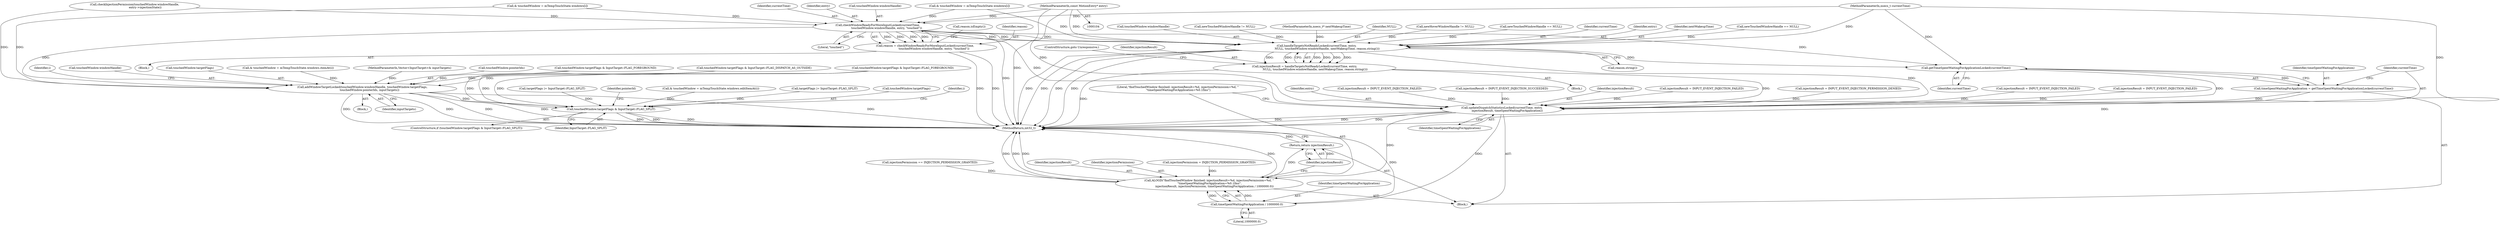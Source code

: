 digraph "0_Android_03a53d1c7765eeb3af0bc34c3dff02ada1953fbf_0@pointer" {
"1000106" [label="(MethodParameterIn,const MotionEntry* entry)"];
"1000827" [label="(Call,checkWindowReadyForMoreInputLocked(currentTime,\n                    touchedWindow.windowHandle, entry, \"touched\"))"];
"1000825" [label="(Call,reason = checkWindowReadyForMoreInputLocked(currentTime,\n                    touchedWindow.windowHandle, entry, \"touched\"))"];
"1000840" [label="(Call,handleTargetsNotReadyLocked(currentTime, entry,\n                        NULL, touchedWindow.windowHandle, nextWakeupTime, reason.string()))"];
"1000838" [label="(Call,injectionResult = handleTargetsNotReadyLocked(currentTime, entry,\n                        NULL, touchedWindow.windowHandle, nextWakeupTime, reason.string()))"];
"1001153" [label="(Call,updateDispatchStatisticsLocked(currentTime, entry,\n            injectionResult, timeSpentWaitingForApplication))"];
"1001158" [label="(Call,ALOGD(\"findTouchedWindow finished: injectionResult=%d, injectionPermission=%d, \"\n \"timeSpentWaitingForApplication=%0.1fms\",\n            injectionResult, injectionPermission, timeSpentWaitingForApplication / 1000000.0))"];
"1001165" [label="(Return,return injectionResult;)"];
"1001162" [label="(Call,timeSpentWaitingForApplication / 1000000.0)"];
"1001151" [label="(Call,getTimeSpentWaitingForApplicationLocked(currentTime))"];
"1001149" [label="(Call,timeSpentWaitingForApplication = getTimeSpentWaitingForApplicationLocked(currentTime))"];
"1000925" [label="(Call,addWindowTargetLocked(touchedWindow.windowHandle, touchedWindow.targetFlags,\n                touchedWindow.pointerIds, inputTargets))"];
"1001090" [label="(Call,touchedWindow.targetFlags & InputTarget::FLAG_SPLIT)"];
"1000921" [label="(Call,& touchedWindow = mTempTouchState.windows.itemAt(i))"];
"1000841" [label="(Identifier,currentTime)"];
"1001105" [label="(Identifier,i)"];
"1000828" [label="(Identifier,currentTime)"];
"1000478" [label="(Call,targetFlags |= InputTarget::FLAG_SPLIT)"];
"1001167" [label="(MethodReturn,int32_t)"];
"1001094" [label="(Identifier,InputTarget::FLAG_SPLIT)"];
"1000832" [label="(Identifier,entry)"];
"1000825" [label="(Call,reason = checkWindowReadyForMoreInputLocked(currentTime,\n                    touchedWindow.windowHandle, entry, \"touched\"))"];
"1000842" [label="(Identifier,entry)"];
"1001159" [label="(Literal,\"findTouchedWindow finished: injectionResult=%d, injectionPermission=%d, \"\n \"timeSpentWaitingForApplication=%0.1fms\")"];
"1000935" [label="(Identifier,inputTargets)"];
"1001155" [label="(Identifier,entry)"];
"1000258" [label="(Call,injectionResult = INPUT_EVENT_INJECTION_FAILED)"];
"1000906" [label="(Call,injectionResult = INPUT_EVENT_INJECTION_SUCCEEDED)"];
"1000838" [label="(Call,injectionResult = handleTargetsNotReadyLocked(currentTime, entry,\n                        NULL, touchedWindow.windowHandle, nextWakeupTime, reason.string()))"];
"1001160" [label="(Identifier,injectionResult)"];
"1000829" [label="(Call,touchedWindow.windowHandle)"];
"1001157" [label="(Identifier,timeSpentWaitingForApplication)"];
"1001156" [label="(Identifier,injectionResult)"];
"1000465" [label="(Call,injectionResult = INPUT_EVENT_INJECTION_FAILED)"];
"1000932" [label="(Call,touchedWindow.pointerIds)"];
"1000774" [label="(Call,touchedWindow.targetFlags & InputTarget::FLAG_DISPATCH_AS_OUTSIDE)"];
"1000766" [label="(Call,& touchedWindow = mTempTouchState.windows[i])"];
"1001150" [label="(Identifier,timeSpentWaitingForApplication)"];
"1001097" [label="(Identifier,pointerId)"];
"1001161" [label="(Identifier,injectionPermission)"];
"1001085" [label="(Call,& touchedWindow = mTempTouchState.windows.editItemAt(i))"];
"1001151" [label="(Call,getTimeSpentWaitingForApplicationLocked(currentTime))"];
"1000719" [label="(Call,injectionResult = INPUT_EVENT_INJECTION_PERMISSION_DENIED)"];
"1000847" [label="(Identifier,nextWakeupTime)"];
"1000616" [label="(Call,targetFlags |= InputTarget::FLAG_SPLIT)"];
"1001162" [label="(Call,timeSpentWaitingForApplication / 1000000.0)"];
"1000106" [label="(MethodParameterIn,const MotionEntry* entry)"];
"1001152" [label="(Identifier,currentTime)"];
"1000457" [label="(Call,newTouchedWindowHandle == NULL)"];
"1000837" [label="(Block,)"];
"1000836" [label="(Call,reason.isEmpty())"];
"1000736" [label="(Call,injectionPermission = INJECTION_PERMISSION_GRANTED)"];
"1000844" [label="(Call,touchedWindow.windowHandle)"];
"1001165" [label="(Return,return injectionResult;)"];
"1000918" [label="(Identifier,i)"];
"1001158" [label="(Call,ALOGD(\"findTouchedWindow finished: injectionResult=%d, injectionPermission=%d, \"\n \"timeSpentWaitingForApplication=%0.1fms\",\n            injectionResult, injectionPermission, timeSpentWaitingForApplication / 1000000.0))"];
"1000833" [label="(Literal,\"touched\")"];
"1001164" [label="(Literal,1000000.0)"];
"1001090" [label="(Call,touchedWindow.targetFlags & InputTarget::FLAG_SPLIT)"];
"1001149" [label="(Call,timeSpentWaitingForApplication = getTimeSpentWaitingForApplicationLocked(currentTime))"];
"1000925" [label="(Call,addWindowTargetLocked(touchedWindow.windowHandle, touchedWindow.targetFlags,\n                touchedWindow.pointerIds, inputTargets))"];
"1000110" [label="(Block,)"];
"1000926" [label="(Call,touchedWindow.windowHandle)"];
"1000818" [label="(Call,touchedWindow.targetFlags & InputTarget::FLAG_FOREGROUND)"];
"1000826" [label="(Identifier,reason)"];
"1000588" [label="(Call,newTouchedWindowHandle != NULL)"];
"1001091" [label="(Call,touchedWindow.targetFlags)"];
"1000107" [label="(MethodParameterIn,Vector<InputTarget>& inputTargets)"];
"1000840" [label="(Call,handleTargetsNotReadyLocked(currentTime, entry,\n                        NULL, touchedWindow.windowHandle, nextWakeupTime, reason.string()))"];
"1000108" [label="(MethodParameterIn,nsecs_t* nextWakeupTime)"];
"1001166" [label="(Identifier,injectionResult)"];
"1000848" [label="(Call,reason.string())"];
"1000711" [label="(Call,checkInjectionPermission(touchedWindow.windowHandle,\n                        entry->injectionState))"];
"1000810" [label="(Call,& touchedWindow = mTempTouchState.windows[i])"];
"1000823" [label="(Block,)"];
"1000849" [label="(ControlStructure,goto Unresponsive;)"];
"1000843" [label="(Identifier,NULL)"];
"1001154" [label="(Identifier,currentTime)"];
"1000732" [label="(Call,injectionResult = INPUT_EVENT_INJECTION_FAILED)"];
"1001163" [label="(Identifier,timeSpentWaitingForApplication)"];
"1000700" [label="(Call,touchedWindow.targetFlags & InputTarget::FLAG_FOREGROUND)"];
"1000663" [label="(Call,newHoverWindowHandle != NULL)"];
"1000827" [label="(Call,checkWindowReadyForMoreInputLocked(currentTime,\n                    touchedWindow.windowHandle, entry, \"touched\"))"];
"1000839" [label="(Identifier,injectionResult)"];
"1000929" [label="(Call,touchedWindow.targetFlags)"];
"1000449" [label="(Call,newTouchedWindowHandle == NULL)"];
"1000959" [label="(Call,injectionPermission == INJECTION_PERMISSION_GRANTED)"];
"1000919" [label="(Block,)"];
"1000543" [label="(Call,injectionResult = INPUT_EVENT_INJECTION_FAILED)"];
"1001153" [label="(Call,updateDispatchStatisticsLocked(currentTime, entry,\n            injectionResult, timeSpentWaitingForApplication))"];
"1000105" [label="(MethodParameterIn,nsecs_t currentTime)"];
"1001089" [label="(ControlStructure,if (touchedWindow.targetFlags & InputTarget::FLAG_SPLIT))"];
"1000106" -> "1000104"  [label="AST: "];
"1000106" -> "1001167"  [label="DDG: "];
"1000106" -> "1000827"  [label="DDG: "];
"1000106" -> "1000840"  [label="DDG: "];
"1000106" -> "1001153"  [label="DDG: "];
"1000827" -> "1000825"  [label="AST: "];
"1000827" -> "1000833"  [label="CFG: "];
"1000828" -> "1000827"  [label="AST: "];
"1000829" -> "1000827"  [label="AST: "];
"1000832" -> "1000827"  [label="AST: "];
"1000833" -> "1000827"  [label="AST: "];
"1000825" -> "1000827"  [label="CFG: "];
"1000827" -> "1001167"  [label="DDG: "];
"1000827" -> "1000825"  [label="DDG: "];
"1000827" -> "1000825"  [label="DDG: "];
"1000827" -> "1000825"  [label="DDG: "];
"1000827" -> "1000825"  [label="DDG: "];
"1000105" -> "1000827"  [label="DDG: "];
"1000711" -> "1000827"  [label="DDG: "];
"1000810" -> "1000827"  [label="DDG: "];
"1000766" -> "1000827"  [label="DDG: "];
"1000827" -> "1000840"  [label="DDG: "];
"1000827" -> "1000840"  [label="DDG: "];
"1000827" -> "1000840"  [label="DDG: "];
"1000827" -> "1000925"  [label="DDG: "];
"1000827" -> "1001151"  [label="DDG: "];
"1000827" -> "1001153"  [label="DDG: "];
"1000825" -> "1000823"  [label="AST: "];
"1000826" -> "1000825"  [label="AST: "];
"1000836" -> "1000825"  [label="CFG: "];
"1000825" -> "1001167"  [label="DDG: "];
"1000825" -> "1001167"  [label="DDG: "];
"1000840" -> "1000838"  [label="AST: "];
"1000840" -> "1000848"  [label="CFG: "];
"1000841" -> "1000840"  [label="AST: "];
"1000842" -> "1000840"  [label="AST: "];
"1000843" -> "1000840"  [label="AST: "];
"1000844" -> "1000840"  [label="AST: "];
"1000847" -> "1000840"  [label="AST: "];
"1000848" -> "1000840"  [label="AST: "];
"1000838" -> "1000840"  [label="CFG: "];
"1000840" -> "1001167"  [label="DDG: "];
"1000840" -> "1001167"  [label="DDG: "];
"1000840" -> "1001167"  [label="DDG: "];
"1000840" -> "1001167"  [label="DDG: "];
"1000840" -> "1000838"  [label="DDG: "];
"1000840" -> "1000838"  [label="DDG: "];
"1000840" -> "1000838"  [label="DDG: "];
"1000840" -> "1000838"  [label="DDG: "];
"1000840" -> "1000838"  [label="DDG: "];
"1000840" -> "1000838"  [label="DDG: "];
"1000105" -> "1000840"  [label="DDG: "];
"1000457" -> "1000840"  [label="DDG: "];
"1000588" -> "1000840"  [label="DDG: "];
"1000449" -> "1000840"  [label="DDG: "];
"1000663" -> "1000840"  [label="DDG: "];
"1000810" -> "1000840"  [label="DDG: "];
"1000108" -> "1000840"  [label="DDG: "];
"1000840" -> "1001151"  [label="DDG: "];
"1000840" -> "1001153"  [label="DDG: "];
"1000838" -> "1000837"  [label="AST: "];
"1000839" -> "1000838"  [label="AST: "];
"1000849" -> "1000838"  [label="CFG: "];
"1000838" -> "1001167"  [label="DDG: "];
"1000838" -> "1001153"  [label="DDG: "];
"1001153" -> "1000110"  [label="AST: "];
"1001153" -> "1001157"  [label="CFG: "];
"1001154" -> "1001153"  [label="AST: "];
"1001155" -> "1001153"  [label="AST: "];
"1001156" -> "1001153"  [label="AST: "];
"1001157" -> "1001153"  [label="AST: "];
"1001159" -> "1001153"  [label="CFG: "];
"1001153" -> "1001167"  [label="DDG: "];
"1001153" -> "1001167"  [label="DDG: "];
"1001153" -> "1001167"  [label="DDG: "];
"1001151" -> "1001153"  [label="DDG: "];
"1000105" -> "1001153"  [label="DDG: "];
"1000258" -> "1001153"  [label="DDG: "];
"1000906" -> "1001153"  [label="DDG: "];
"1000719" -> "1001153"  [label="DDG: "];
"1000732" -> "1001153"  [label="DDG: "];
"1000465" -> "1001153"  [label="DDG: "];
"1000543" -> "1001153"  [label="DDG: "];
"1001149" -> "1001153"  [label="DDG: "];
"1001153" -> "1001158"  [label="DDG: "];
"1001153" -> "1001162"  [label="DDG: "];
"1001158" -> "1000110"  [label="AST: "];
"1001158" -> "1001162"  [label="CFG: "];
"1001159" -> "1001158"  [label="AST: "];
"1001160" -> "1001158"  [label="AST: "];
"1001161" -> "1001158"  [label="AST: "];
"1001162" -> "1001158"  [label="AST: "];
"1001166" -> "1001158"  [label="CFG: "];
"1001158" -> "1001167"  [label="DDG: "];
"1001158" -> "1001167"  [label="DDG: "];
"1001158" -> "1001167"  [label="DDG: "];
"1001158" -> "1001167"  [label="DDG: "];
"1000736" -> "1001158"  [label="DDG: "];
"1000959" -> "1001158"  [label="DDG: "];
"1001162" -> "1001158"  [label="DDG: "];
"1001162" -> "1001158"  [label="DDG: "];
"1001158" -> "1001165"  [label="DDG: "];
"1001165" -> "1000110"  [label="AST: "];
"1001165" -> "1001166"  [label="CFG: "];
"1001166" -> "1001165"  [label="AST: "];
"1001167" -> "1001165"  [label="CFG: "];
"1001165" -> "1001167"  [label="DDG: "];
"1001166" -> "1001165"  [label="DDG: "];
"1001162" -> "1001164"  [label="CFG: "];
"1001163" -> "1001162"  [label="AST: "];
"1001164" -> "1001162"  [label="AST: "];
"1001162" -> "1001167"  [label="DDG: "];
"1001151" -> "1001149"  [label="AST: "];
"1001151" -> "1001152"  [label="CFG: "];
"1001152" -> "1001151"  [label="AST: "];
"1001149" -> "1001151"  [label="CFG: "];
"1001151" -> "1001149"  [label="DDG: "];
"1000105" -> "1001151"  [label="DDG: "];
"1001149" -> "1000110"  [label="AST: "];
"1001150" -> "1001149"  [label="AST: "];
"1001154" -> "1001149"  [label="CFG: "];
"1001149" -> "1001167"  [label="DDG: "];
"1000925" -> "1000919"  [label="AST: "];
"1000925" -> "1000935"  [label="CFG: "];
"1000926" -> "1000925"  [label="AST: "];
"1000929" -> "1000925"  [label="AST: "];
"1000932" -> "1000925"  [label="AST: "];
"1000935" -> "1000925"  [label="AST: "];
"1000918" -> "1000925"  [label="CFG: "];
"1000925" -> "1001167"  [label="DDG: "];
"1000925" -> "1001167"  [label="DDG: "];
"1000925" -> "1001167"  [label="DDG: "];
"1000925" -> "1001167"  [label="DDG: "];
"1000925" -> "1001167"  [label="DDG: "];
"1000711" -> "1000925"  [label="DDG: "];
"1000921" -> "1000925"  [label="DDG: "];
"1000766" -> "1000925"  [label="DDG: "];
"1000700" -> "1000925"  [label="DDG: "];
"1000818" -> "1000925"  [label="DDG: "];
"1000774" -> "1000925"  [label="DDG: "];
"1000107" -> "1000925"  [label="DDG: "];
"1000925" -> "1001090"  [label="DDG: "];
"1001090" -> "1001089"  [label="AST: "];
"1001090" -> "1001094"  [label="CFG: "];
"1001091" -> "1001090"  [label="AST: "];
"1001094" -> "1001090"  [label="AST: "];
"1001097" -> "1001090"  [label="CFG: "];
"1001105" -> "1001090"  [label="CFG: "];
"1001090" -> "1001167"  [label="DDG: "];
"1001090" -> "1001167"  [label="DDG: "];
"1001090" -> "1001167"  [label="DDG: "];
"1001085" -> "1001090"  [label="DDG: "];
"1000700" -> "1001090"  [label="DDG: "];
"1000818" -> "1001090"  [label="DDG: "];
"1000774" -> "1001090"  [label="DDG: "];
"1000616" -> "1001090"  [label="DDG: "];
"1000478" -> "1001090"  [label="DDG: "];
}

